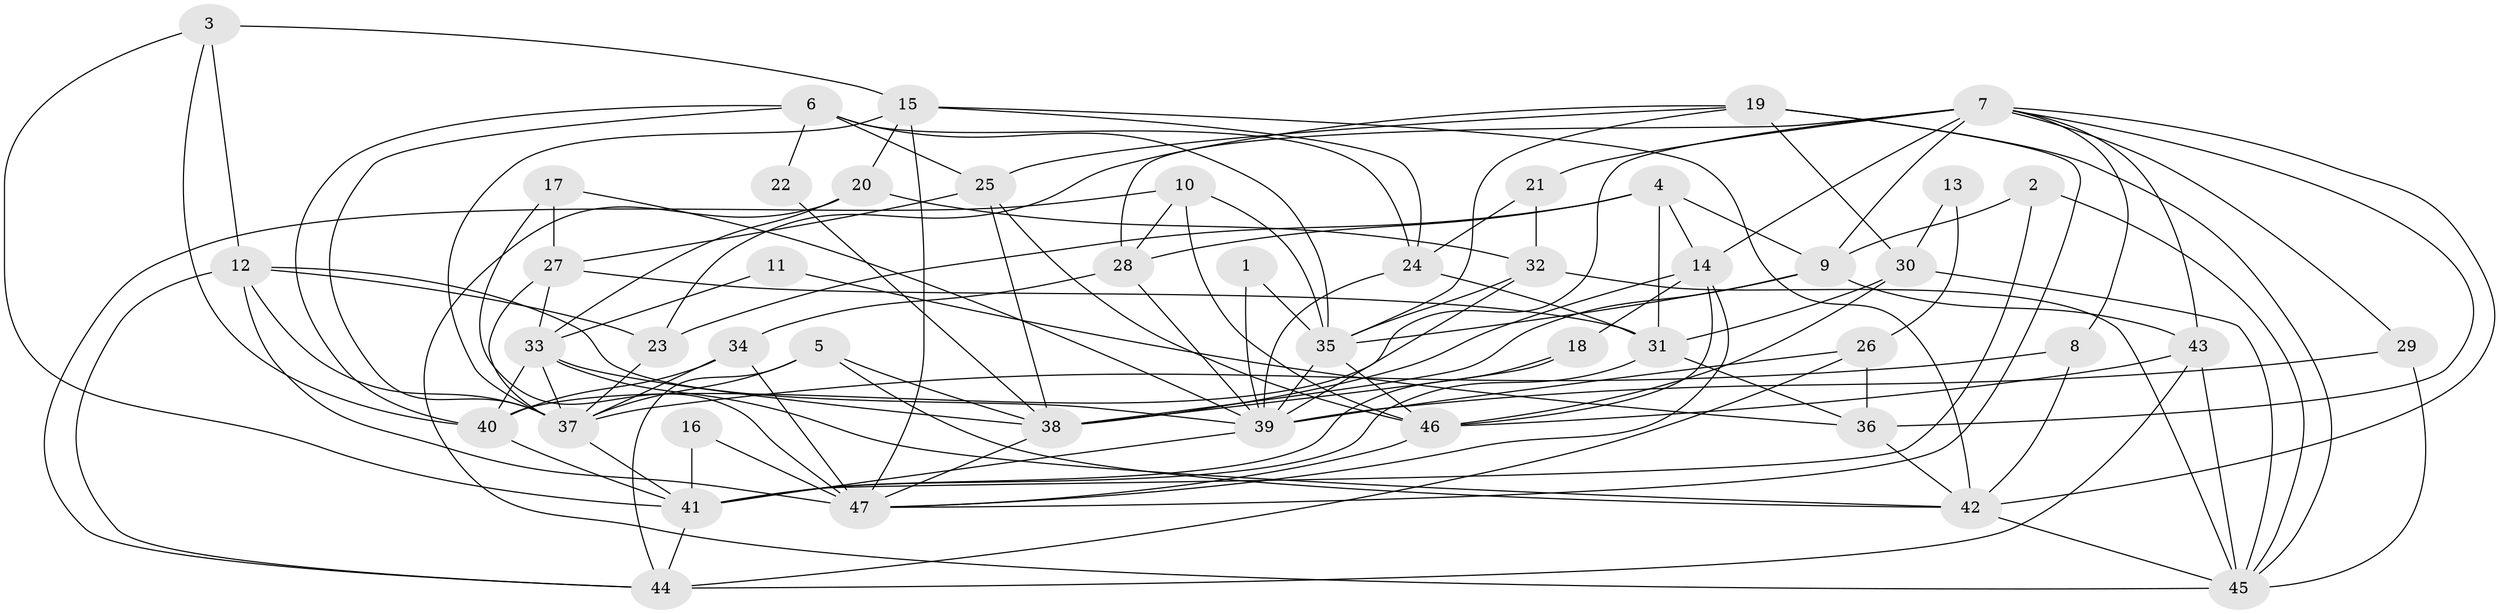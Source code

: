 // original degree distribution, {3: 0.3118279569892473, 4: 0.23655913978494625, 6: 0.17204301075268819, 2: 0.11827956989247312, 5: 0.13978494623655913, 7: 0.021505376344086023}
// Generated by graph-tools (version 1.1) at 2025/26/03/09/25 03:26:12]
// undirected, 47 vertices, 124 edges
graph export_dot {
graph [start="1"]
  node [color=gray90,style=filled];
  1;
  2;
  3;
  4;
  5;
  6;
  7;
  8;
  9;
  10;
  11;
  12;
  13;
  14;
  15;
  16;
  17;
  18;
  19;
  20;
  21;
  22;
  23;
  24;
  25;
  26;
  27;
  28;
  29;
  30;
  31;
  32;
  33;
  34;
  35;
  36;
  37;
  38;
  39;
  40;
  41;
  42;
  43;
  44;
  45;
  46;
  47;
  1 -- 35 [weight=1.0];
  1 -- 39 [weight=1.0];
  2 -- 9 [weight=1.0];
  2 -- 41 [weight=1.0];
  2 -- 45 [weight=1.0];
  3 -- 12 [weight=1.0];
  3 -- 15 [weight=1.0];
  3 -- 40 [weight=1.0];
  3 -- 41 [weight=1.0];
  4 -- 9 [weight=1.0];
  4 -- 14 [weight=1.0];
  4 -- 23 [weight=1.0];
  4 -- 28 [weight=1.0];
  4 -- 31 [weight=1.0];
  5 -- 37 [weight=1.0];
  5 -- 38 [weight=1.0];
  5 -- 42 [weight=1.0];
  5 -- 44 [weight=1.0];
  6 -- 22 [weight=1.0];
  6 -- 24 [weight=1.0];
  6 -- 25 [weight=1.0];
  6 -- 35 [weight=1.0];
  6 -- 37 [weight=1.0];
  6 -- 40 [weight=1.0];
  7 -- 8 [weight=1.0];
  7 -- 9 [weight=1.0];
  7 -- 14 [weight=2.0];
  7 -- 21 [weight=1.0];
  7 -- 28 [weight=1.0];
  7 -- 29 [weight=1.0];
  7 -- 36 [weight=2.0];
  7 -- 40 [weight=1.0];
  7 -- 42 [weight=1.0];
  7 -- 43 [weight=1.0];
  8 -- 37 [weight=1.0];
  8 -- 42 [weight=1.0];
  9 -- 35 [weight=1.0];
  9 -- 38 [weight=2.0];
  9 -- 43 [weight=1.0];
  10 -- 28 [weight=1.0];
  10 -- 35 [weight=1.0];
  10 -- 44 [weight=1.0];
  10 -- 46 [weight=1.0];
  11 -- 33 [weight=1.0];
  11 -- 36 [weight=1.0];
  12 -- 23 [weight=2.0];
  12 -- 37 [weight=1.0];
  12 -- 39 [weight=1.0];
  12 -- 44 [weight=1.0];
  12 -- 47 [weight=1.0];
  13 -- 26 [weight=1.0];
  13 -- 30 [weight=1.0];
  14 -- 18 [weight=1.0];
  14 -- 38 [weight=1.0];
  14 -- 46 [weight=1.0];
  14 -- 47 [weight=1.0];
  15 -- 20 [weight=1.0];
  15 -- 24 [weight=1.0];
  15 -- 37 [weight=1.0];
  15 -- 42 [weight=1.0];
  15 -- 47 [weight=1.0];
  16 -- 41 [weight=1.0];
  16 -- 47 [weight=2.0];
  17 -- 27 [weight=1.0];
  17 -- 39 [weight=1.0];
  17 -- 47 [weight=1.0];
  18 -- 38 [weight=1.0];
  18 -- 41 [weight=1.0];
  19 -- 23 [weight=1.0];
  19 -- 25 [weight=1.0];
  19 -- 30 [weight=1.0];
  19 -- 35 [weight=1.0];
  19 -- 45 [weight=1.0];
  19 -- 47 [weight=1.0];
  20 -- 32 [weight=1.0];
  20 -- 33 [weight=1.0];
  20 -- 45 [weight=1.0];
  21 -- 24 [weight=1.0];
  21 -- 32 [weight=1.0];
  22 -- 38 [weight=1.0];
  23 -- 37 [weight=1.0];
  24 -- 31 [weight=2.0];
  24 -- 39 [weight=1.0];
  25 -- 27 [weight=1.0];
  25 -- 38 [weight=1.0];
  25 -- 46 [weight=1.0];
  26 -- 36 [weight=1.0];
  26 -- 39 [weight=1.0];
  26 -- 44 [weight=1.0];
  27 -- 31 [weight=1.0];
  27 -- 33 [weight=1.0];
  27 -- 37 [weight=1.0];
  28 -- 34 [weight=1.0];
  28 -- 39 [weight=1.0];
  29 -- 39 [weight=3.0];
  29 -- 45 [weight=1.0];
  30 -- 31 [weight=1.0];
  30 -- 45 [weight=1.0];
  30 -- 46 [weight=1.0];
  31 -- 36 [weight=1.0];
  31 -- 41 [weight=1.0];
  32 -- 35 [weight=1.0];
  32 -- 39 [weight=1.0];
  32 -- 45 [weight=1.0];
  33 -- 37 [weight=1.0];
  33 -- 38 [weight=1.0];
  33 -- 40 [weight=1.0];
  33 -- 42 [weight=1.0];
  34 -- 37 [weight=2.0];
  34 -- 40 [weight=1.0];
  34 -- 47 [weight=1.0];
  35 -- 39 [weight=1.0];
  35 -- 46 [weight=1.0];
  36 -- 42 [weight=1.0];
  37 -- 41 [weight=2.0];
  38 -- 47 [weight=1.0];
  39 -- 41 [weight=1.0];
  40 -- 41 [weight=1.0];
  41 -- 44 [weight=1.0];
  42 -- 45 [weight=1.0];
  43 -- 44 [weight=1.0];
  43 -- 45 [weight=1.0];
  43 -- 46 [weight=1.0];
  46 -- 47 [weight=1.0];
}
